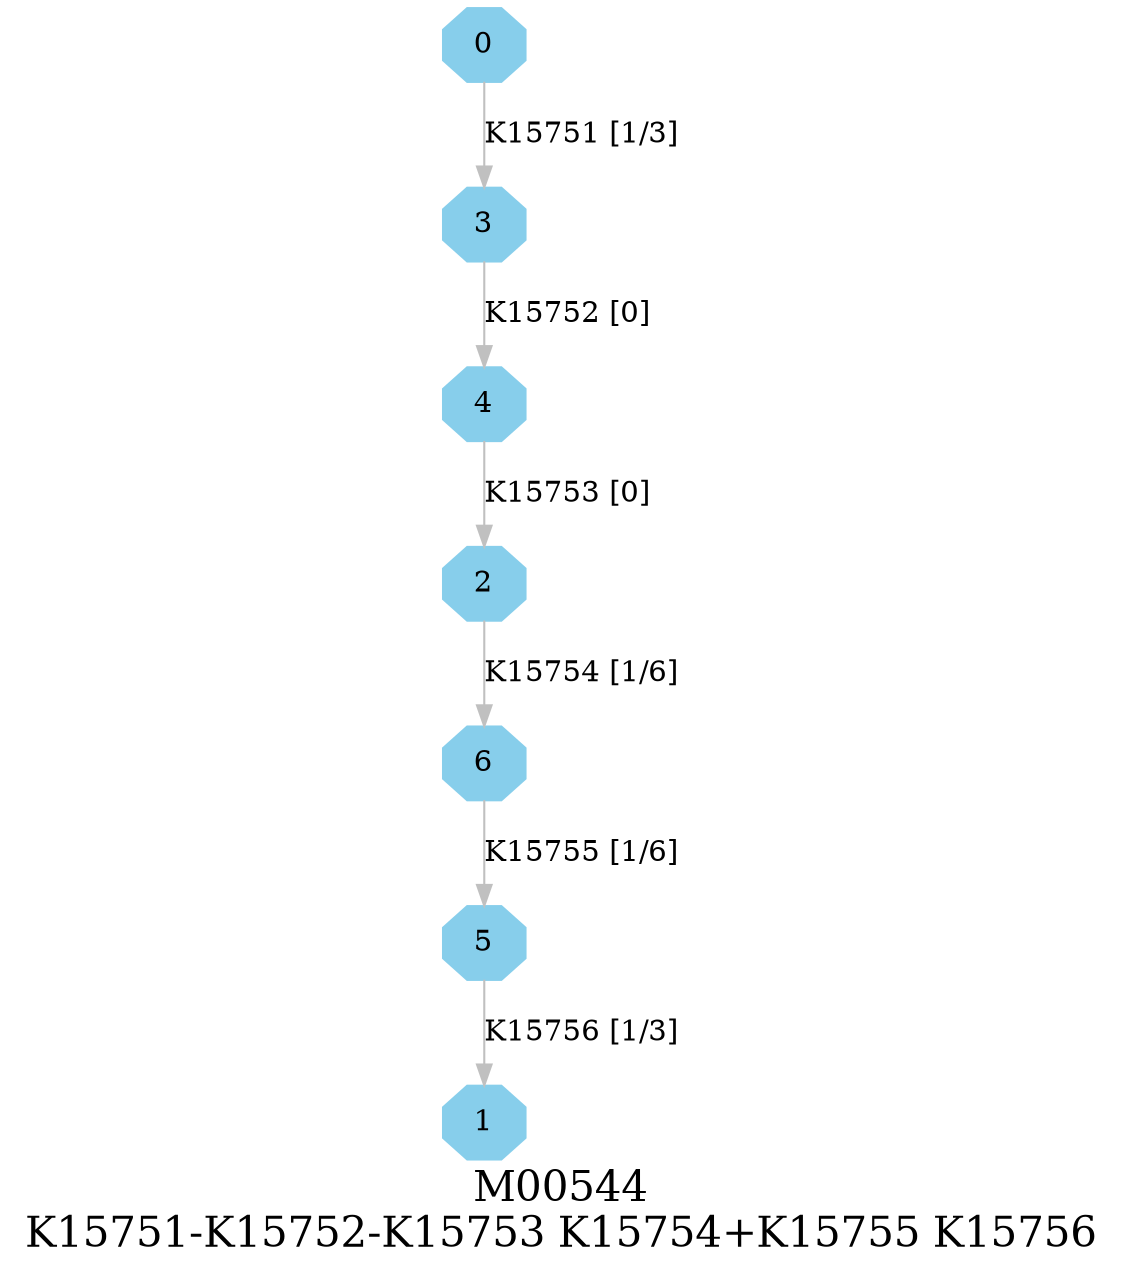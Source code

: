 digraph G {
graph [label="M00544
K15751-K15752-K15753 K15754+K15755 K15756",fontsize=20];
node [shape=box,style=filled];
edge [len=3,color=grey];
{node [width=.3,height=.3,shape=octagon,style=filled,color=skyblue] 0 1 2 3 4 5 6 }
0 -> 3 [label="K15751 [1/3]"];
2 -> 6 [label="K15754 [1/6]"];
3 -> 4 [label="K15752 [0]"];
4 -> 2 [label="K15753 [0]"];
5 -> 1 [label="K15756 [1/3]"];
6 -> 5 [label="K15755 [1/6]"];
}